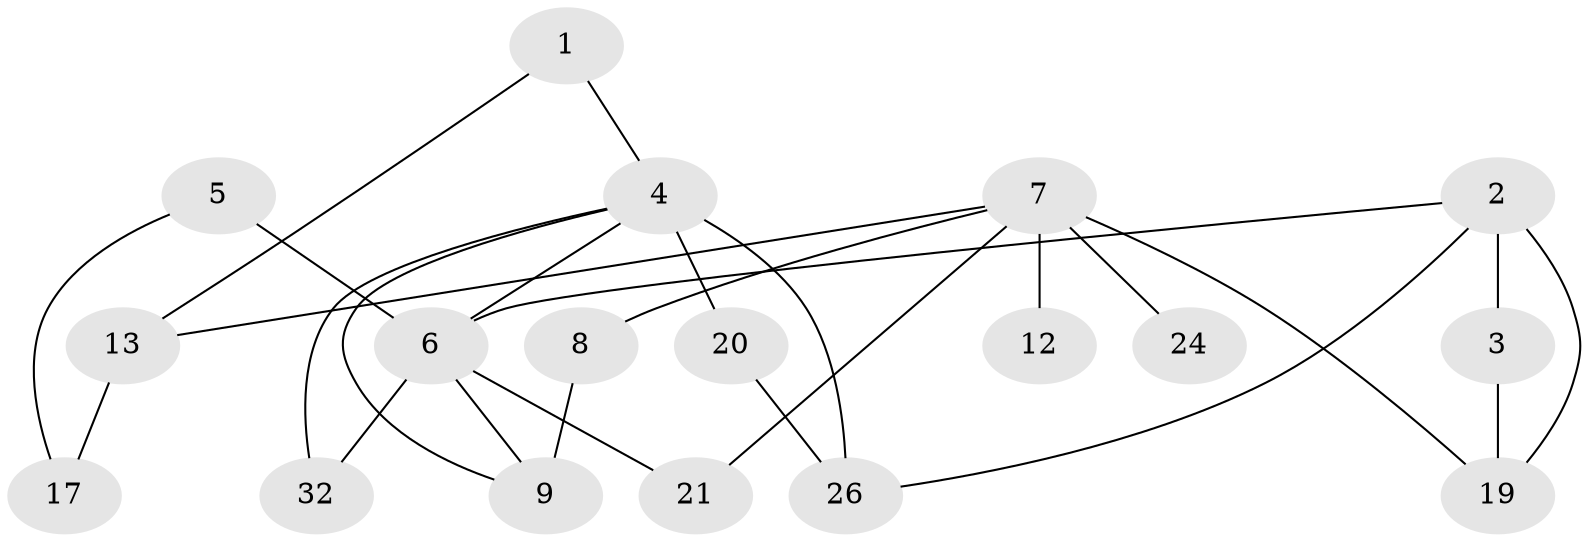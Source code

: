 // original degree distribution, {2: 0.3, 3: 0.19090909090909092, 1: 0.2545454545454545, 4: 0.08181818181818182, 0: 0.14545454545454545, 6: 0.01818181818181818, 5: 0.00909090909090909}
// Generated by graph-tools (version 1.1) at 2025/48/03/04/25 22:48:18]
// undirected, 18 vertices, 26 edges
graph export_dot {
  node [color=gray90,style=filled];
  1;
  2;
  3;
  4;
  5;
  6;
  7;
  8;
  9;
  12;
  13;
  17;
  19;
  20;
  21;
  24;
  26;
  32;
  1 -- 4 [weight=1.0];
  1 -- 13 [weight=1.0];
  2 -- 3 [weight=1.0];
  2 -- 6 [weight=1.0];
  2 -- 19 [weight=2.0];
  2 -- 26 [weight=1.0];
  3 -- 19 [weight=2.0];
  4 -- 6 [weight=1.0];
  4 -- 9 [weight=1.0];
  4 -- 20 [weight=1.0];
  4 -- 26 [weight=3.0];
  4 -- 32 [weight=1.0];
  5 -- 6 [weight=1.0];
  5 -- 17 [weight=1.0];
  6 -- 9 [weight=1.0];
  6 -- 21 [weight=1.0];
  6 -- 32 [weight=1.0];
  7 -- 8 [weight=1.0];
  7 -- 12 [weight=1.0];
  7 -- 13 [weight=1.0];
  7 -- 19 [weight=2.0];
  7 -- 21 [weight=1.0];
  7 -- 24 [weight=1.0];
  8 -- 9 [weight=4.0];
  13 -- 17 [weight=1.0];
  20 -- 26 [weight=3.0];
}
